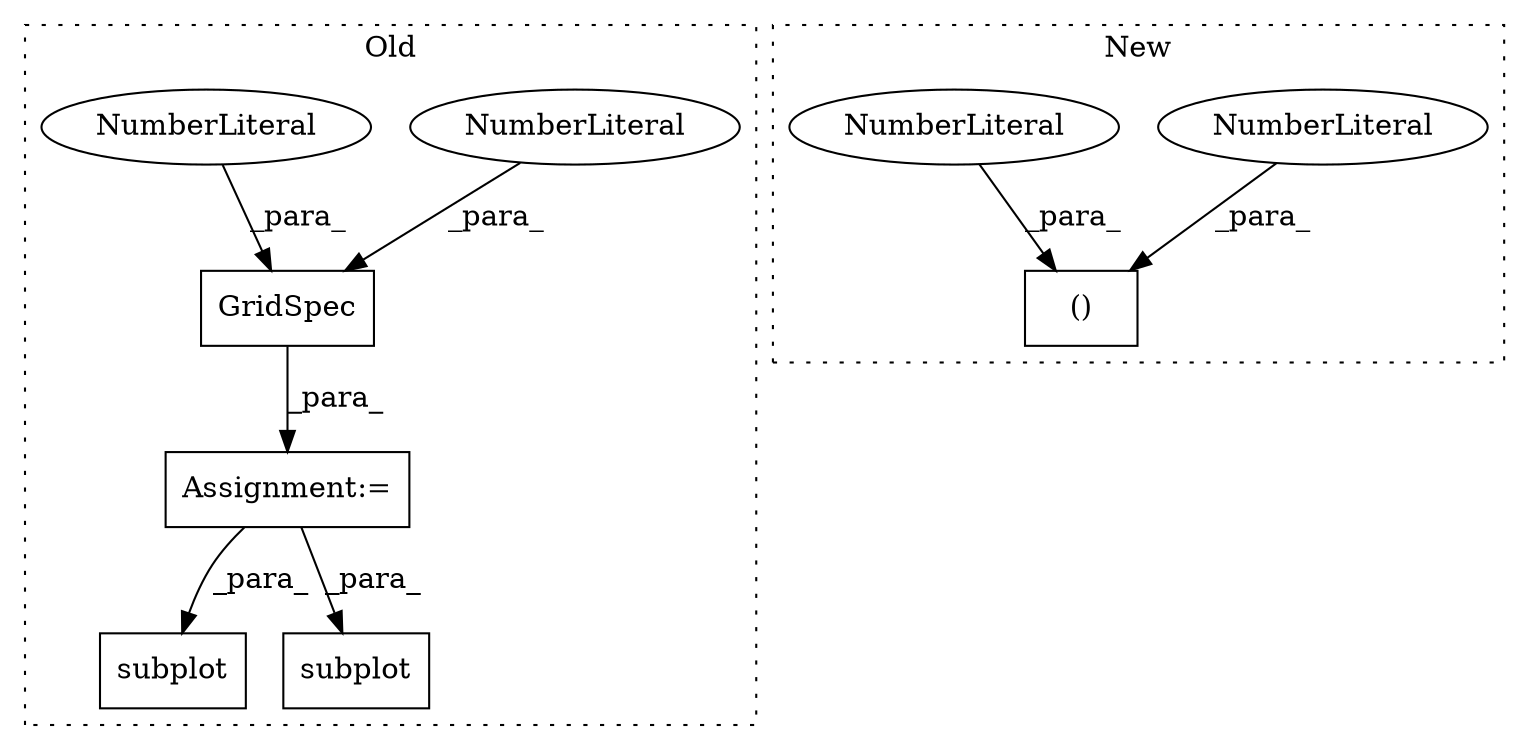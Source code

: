 digraph G {
subgraph cluster0 {
1 [label="GridSpec" a="32" s="531,543" l="9,1" shape="box"];
3 [label="NumberLiteral" a="34" s="540" l="1" shape="ellipse"];
5 [label="NumberLiteral" a="34" s="542" l="1" shape="ellipse"];
7 [label="subplot" a="32" s="1253,1294" l="8,1" shape="box"];
8 [label="Assignment:=" a="7" s="530" l="1" shape="box"];
9 [label="subplot" a="32" s="690,731" l="8,1" shape="box"];
label = "Old";
style="dotted";
}
subgraph cluster1 {
2 [label="()" a="106" s="557" l="45" shape="box"];
4 [label="NumberLiteral" a="34" s="557" l="1" shape="ellipse"];
6 [label="NumberLiteral" a="34" s="601" l="1" shape="ellipse"];
label = "New";
style="dotted";
}
1 -> 8 [label="_para_"];
3 -> 1 [label="_para_"];
4 -> 2 [label="_para_"];
5 -> 1 [label="_para_"];
6 -> 2 [label="_para_"];
8 -> 9 [label="_para_"];
8 -> 7 [label="_para_"];
}